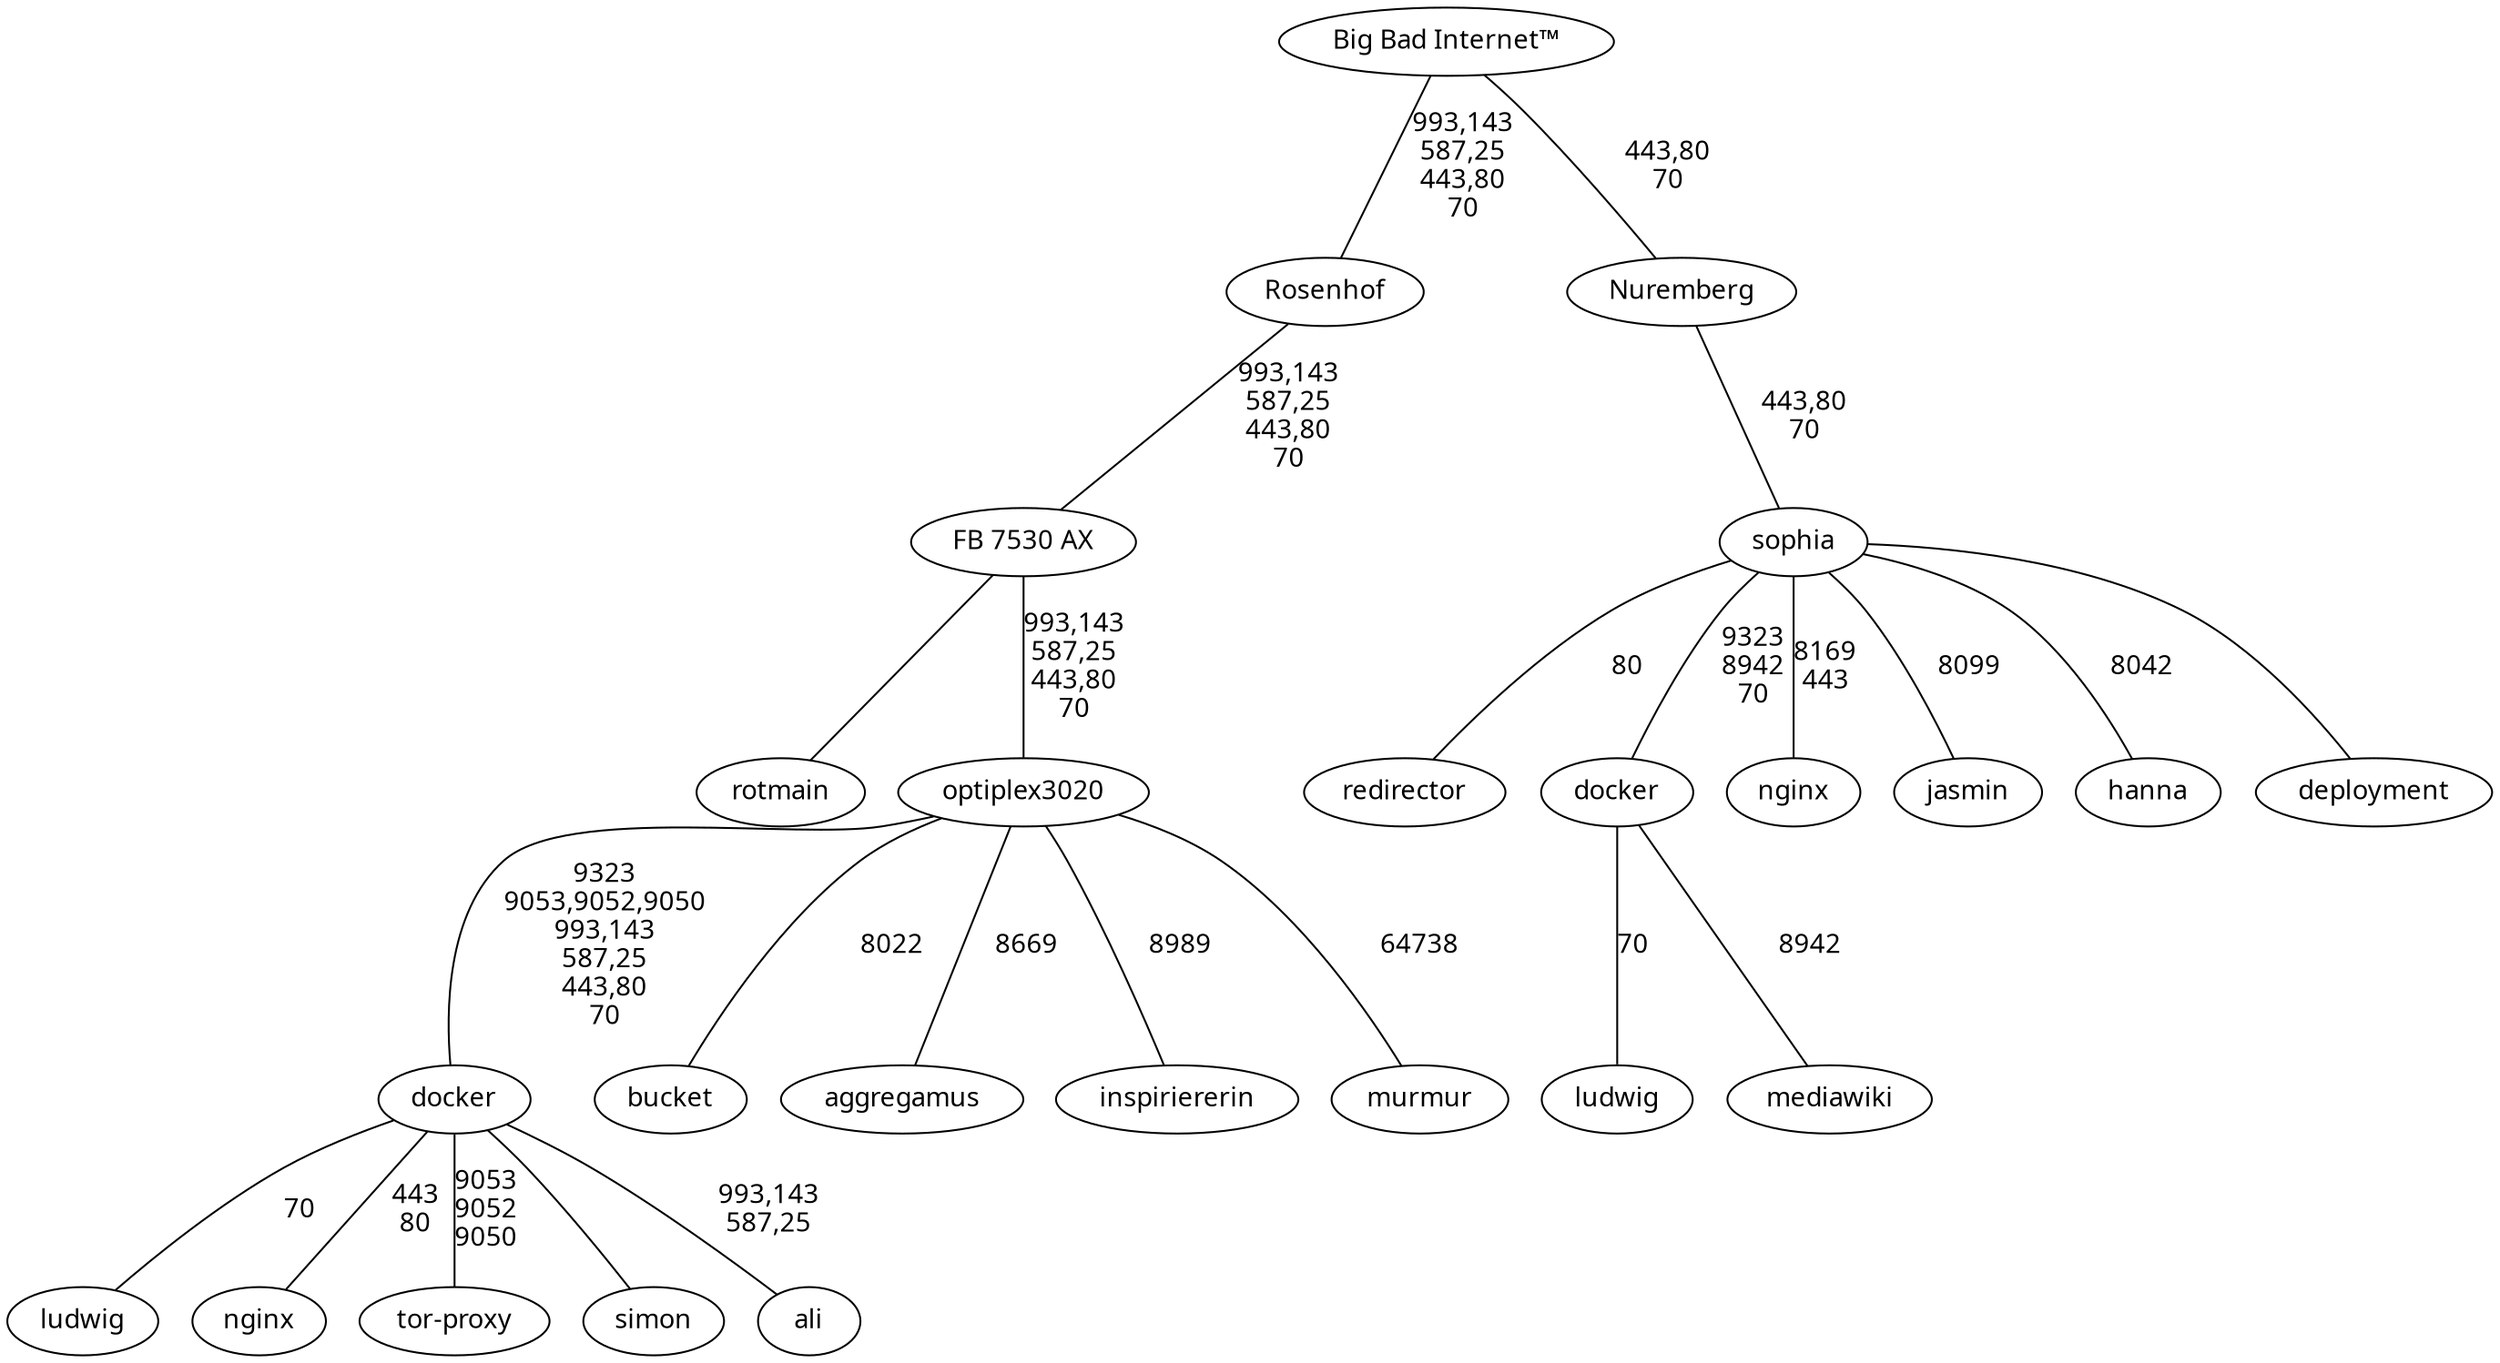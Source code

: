 graph {
  stylesheet="unifont.css"
  node [fontname = Unifont]
  edge [fontname = Unifont]

  "FB 7530 AX" -- rotmain

  "Big Bad Internet™" -- Rosenhof -- "FB 7530 AX" -- optiplex3020 [label="993,143\n587,25\n443,80\n70"]
  dockerop [label=docker]
  ludwigop [label=ludwig]
  nginxop [label=nginx]
  optiplex3020 -- dockerop [label="9323\n9053,9052,9050\n993,143\n587,25\n443,80\n70"]
  dockerop -- "tor-proxy" [label="9053\n9052\n9050"]
  dockerop -- nginxop [label="443\n80"]
  dockerop -- ludwigop [label=70]
  dockerop -- simon
  dockerop -- ali [label="993,143\n587,25"]
  optiplex3020 -- bucket [label=8022]
  optiplex3020 -- aggregamus [label=8669]
  optiplex3020 -- inspiriererin [label=8989]
  optiplex3020 -- murmur [label=64738]

  "Big Bad Internet™" -- Nuremberg -- sophia [label="443,80\n70"]
  redirectorkek [label=redirector]
  dockersophia [label=docker]
  ludwigsophia [label=ludwig]
  nginxsophia [label=nginx]
  sophia -- nginxsophia [label="8169\n443"]
  sophia -- dockersophia [label="9323\n8942\n70"]
  dockersophia -- ludwigsophia [label=70]
  dockersophia -- mediawiki [label=8942]
  sophia -- redirectorkek [label=80]
  sophia -- jasmin [label=8099]
  sophia -- hanna [label=8042]
  sophia -- deployment
}
